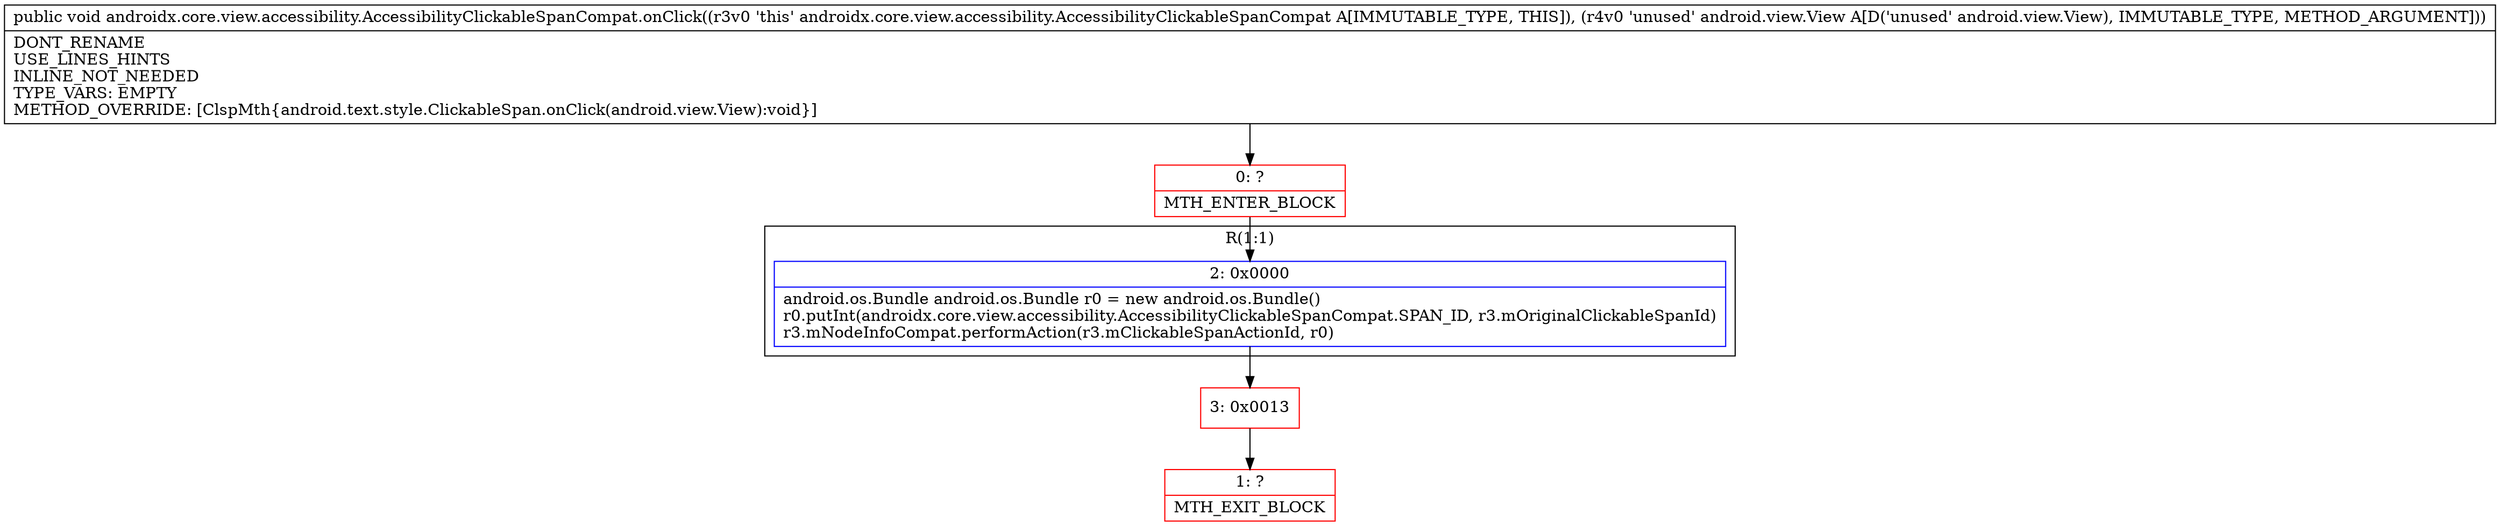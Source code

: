 digraph "CFG forandroidx.core.view.accessibility.AccessibilityClickableSpanCompat.onClick(Landroid\/view\/View;)V" {
subgraph cluster_Region_1264711341 {
label = "R(1:1)";
node [shape=record,color=blue];
Node_2 [shape=record,label="{2\:\ 0x0000|android.os.Bundle android.os.Bundle r0 = new android.os.Bundle()\lr0.putInt(androidx.core.view.accessibility.AccessibilityClickableSpanCompat.SPAN_ID, r3.mOriginalClickableSpanId)\lr3.mNodeInfoCompat.performAction(r3.mClickableSpanActionId, r0)\l}"];
}
Node_0 [shape=record,color=red,label="{0\:\ ?|MTH_ENTER_BLOCK\l}"];
Node_3 [shape=record,color=red,label="{3\:\ 0x0013}"];
Node_1 [shape=record,color=red,label="{1\:\ ?|MTH_EXIT_BLOCK\l}"];
MethodNode[shape=record,label="{public void androidx.core.view.accessibility.AccessibilityClickableSpanCompat.onClick((r3v0 'this' androidx.core.view.accessibility.AccessibilityClickableSpanCompat A[IMMUTABLE_TYPE, THIS]), (r4v0 'unused' android.view.View A[D('unused' android.view.View), IMMUTABLE_TYPE, METHOD_ARGUMENT]))  | DONT_RENAME\lUSE_LINES_HINTS\lINLINE_NOT_NEEDED\lTYPE_VARS: EMPTY\lMETHOD_OVERRIDE: [ClspMth\{android.text.style.ClickableSpan.onClick(android.view.View):void\}]\l}"];
MethodNode -> Node_0;Node_2 -> Node_3;
Node_0 -> Node_2;
Node_3 -> Node_1;
}

